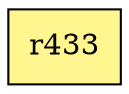 digraph G {
rankdir=BT;ranksep="2.0";
"r433" [shape=record,fillcolor=khaki1,style=filled,label="{r433}"];
}